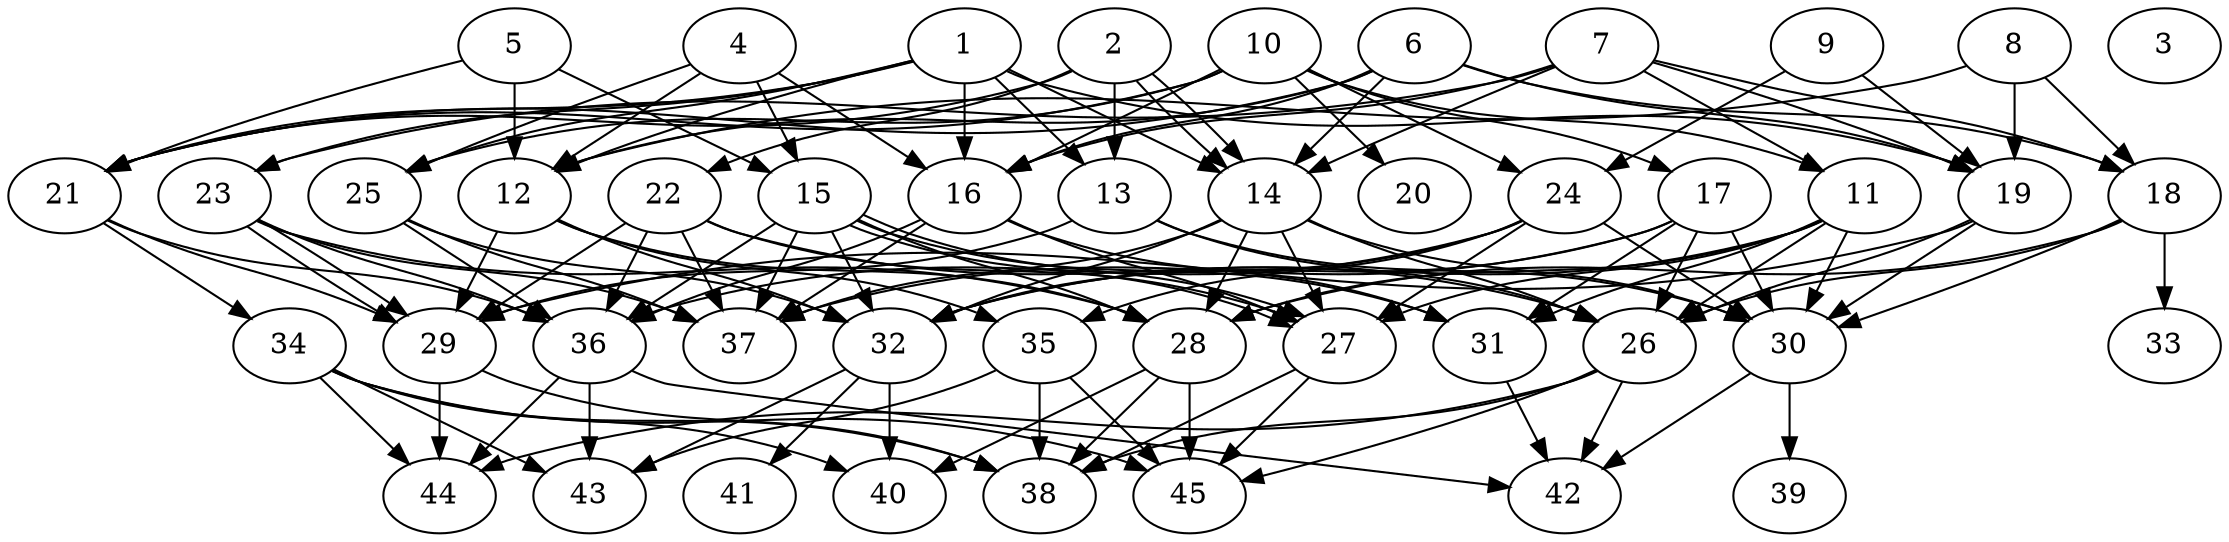 // DAG automatically generated by daggen at Thu Oct  3 14:07:23 2019
// ./daggen --dot -n 45 --ccr 0.3 --fat 0.7 --regular 0.7 --density 0.5 --mindata 5242880 --maxdata 52428800 
digraph G {
  1 [size="91869867", alpha="0.10", expect_size="27560960"] 
  1 -> 12 [size ="27560960"]
  1 -> 13 [size ="27560960"]
  1 -> 14 [size ="27560960"]
  1 -> 16 [size ="27560960"]
  1 -> 19 [size ="27560960"]
  1 -> 21 [size ="27560960"]
  1 -> 23 [size ="27560960"]
  1 -> 25 [size ="27560960"]
  2 [size="163420160", alpha="0.20", expect_size="49026048"] 
  2 -> 13 [size ="49026048"]
  2 -> 14 [size ="49026048"]
  2 -> 14 [size ="49026048"]
  2 -> 21 [size ="49026048"]
  2 -> 22 [size ="49026048"]
  3 [size="124532053", alpha="0.04", expect_size="37359616"] 
  4 [size="37990400", alpha="0.11", expect_size="11397120"] 
  4 -> 12 [size ="11397120"]
  4 -> 15 [size ="11397120"]
  4 -> 16 [size ="11397120"]
  4 -> 25 [size ="11397120"]
  5 [size="173632853", alpha="0.05", expect_size="52089856"] 
  5 -> 12 [size ="52089856"]
  5 -> 15 [size ="52089856"]
  5 -> 21 [size ="52089856"]
  6 [size="96266240", alpha="0.17", expect_size="28879872"] 
  6 -> 12 [size ="28879872"]
  6 -> 14 [size ="28879872"]
  6 -> 16 [size ="28879872"]
  6 -> 18 [size ="28879872"]
  6 -> 19 [size ="28879872"]
  6 -> 21 [size ="28879872"]
  7 [size="142759253", alpha="0.04", expect_size="42827776"] 
  7 -> 11 [size ="42827776"]
  7 -> 14 [size ="42827776"]
  7 -> 16 [size ="42827776"]
  7 -> 18 [size ="42827776"]
  7 -> 19 [size ="42827776"]
  7 -> 23 [size ="42827776"]
  8 [size="44076373", alpha="0.09", expect_size="13222912"] 
  8 -> 12 [size ="13222912"]
  8 -> 18 [size ="13222912"]
  8 -> 19 [size ="13222912"]
  9 [size="121763840", alpha="0.19", expect_size="36529152"] 
  9 -> 19 [size ="36529152"]
  9 -> 24 [size ="36529152"]
  10 [size="129771520", alpha="0.05", expect_size="38931456"] 
  10 -> 11 [size ="38931456"]
  10 -> 16 [size ="38931456"]
  10 -> 17 [size ="38931456"]
  10 -> 20 [size ="38931456"]
  10 -> 21 [size ="38931456"]
  10 -> 24 [size ="38931456"]
  10 -> 25 [size ="38931456"]
  11 [size="105284267", alpha="0.15", expect_size="31585280"] 
  11 -> 26 [size ="31585280"]
  11 -> 27 [size ="31585280"]
  11 -> 28 [size ="31585280"]
  11 -> 30 [size ="31585280"]
  11 -> 31 [size ="31585280"]
  11 -> 32 [size ="31585280"]
  12 [size="28900693", alpha="0.14", expect_size="8670208"] 
  12 -> 28 [size ="8670208"]
  12 -> 29 [size ="8670208"]
  12 -> 32 [size ="8670208"]
  12 -> 35 [size ="8670208"]
  13 [size="27316907", alpha="0.05", expect_size="8195072"] 
  13 -> 26 [size ="8195072"]
  13 -> 29 [size ="8195072"]
  13 -> 30 [size ="8195072"]
  14 [size="57050453", alpha="0.11", expect_size="17115136"] 
  14 -> 26 [size ="17115136"]
  14 -> 27 [size ="17115136"]
  14 -> 28 [size ="17115136"]
  14 -> 30 [size ="17115136"]
  14 -> 32 [size ="17115136"]
  14 -> 37 [size ="17115136"]
  15 [size="142789973", alpha="0.16", expect_size="42836992"] 
  15 -> 27 [size ="42836992"]
  15 -> 27 [size ="42836992"]
  15 -> 28 [size ="42836992"]
  15 -> 31 [size ="42836992"]
  15 -> 32 [size ="42836992"]
  15 -> 36 [size ="42836992"]
  15 -> 37 [size ="42836992"]
  16 [size="21391360", alpha="0.15", expect_size="6417408"] 
  16 -> 27 [size ="6417408"]
  16 -> 31 [size ="6417408"]
  16 -> 36 [size ="6417408"]
  16 -> 37 [size ="6417408"]
  17 [size="157969067", alpha="0.06", expect_size="47390720"] 
  17 -> 26 [size ="47390720"]
  17 -> 30 [size ="47390720"]
  17 -> 31 [size ="47390720"]
  17 -> 32 [size ="47390720"]
  17 -> 37 [size ="47390720"]
  18 [size="28419413", alpha="0.12", expect_size="8525824"] 
  18 -> 26 [size ="8525824"]
  18 -> 28 [size ="8525824"]
  18 -> 30 [size ="8525824"]
  18 -> 33 [size ="8525824"]
  19 [size="96651947", alpha="0.06", expect_size="28995584"] 
  19 -> 26 [size ="28995584"]
  19 -> 29 [size ="28995584"]
  19 -> 30 [size ="28995584"]
  20 [size="88132267", alpha="0.13", expect_size="26439680"] 
  21 [size="126078293", alpha="0.10", expect_size="37823488"] 
  21 -> 29 [size ="37823488"]
  21 -> 34 [size ="37823488"]
  21 -> 36 [size ="37823488"]
  22 [size="87313067", alpha="0.05", expect_size="26193920"] 
  22 -> 26 [size ="26193920"]
  22 -> 27 [size ="26193920"]
  22 -> 29 [size ="26193920"]
  22 -> 36 [size ="26193920"]
  22 -> 37 [size ="26193920"]
  23 [size="40823467", alpha="0.14", expect_size="12247040"] 
  23 -> 28 [size ="12247040"]
  23 -> 29 [size ="12247040"]
  23 -> 29 [size ="12247040"]
  23 -> 36 [size ="12247040"]
  23 -> 37 [size ="12247040"]
  24 [size="76639573", alpha="0.06", expect_size="22991872"] 
  24 -> 27 [size ="22991872"]
  24 -> 30 [size ="22991872"]
  24 -> 32 [size ="22991872"]
  24 -> 35 [size ="22991872"]
  24 -> 36 [size ="22991872"]
  25 [size="165696853", alpha="0.17", expect_size="49709056"] 
  25 -> 32 [size ="49709056"]
  25 -> 36 [size ="49709056"]
  25 -> 37 [size ="49709056"]
  26 [size="136270507", alpha="0.18", expect_size="40881152"] 
  26 -> 38 [size ="40881152"]
  26 -> 42 [size ="40881152"]
  26 -> 44 [size ="40881152"]
  26 -> 45 [size ="40881152"]
  27 [size="99979947", alpha="0.16", expect_size="29993984"] 
  27 -> 38 [size ="29993984"]
  27 -> 45 [size ="29993984"]
  28 [size="149121707", alpha="0.17", expect_size="44736512"] 
  28 -> 38 [size ="44736512"]
  28 -> 40 [size ="44736512"]
  28 -> 45 [size ="44736512"]
  29 [size="87446187", alpha="0.11", expect_size="26233856"] 
  29 -> 38 [size ="26233856"]
  29 -> 44 [size ="26233856"]
  30 [size="132608000", alpha="0.19", expect_size="39782400"] 
  30 -> 39 [size ="39782400"]
  30 -> 42 [size ="39782400"]
  31 [size="77919573", alpha="0.18", expect_size="23375872"] 
  31 -> 42 [size ="23375872"]
  32 [size="155067733", alpha="0.19", expect_size="46520320"] 
  32 -> 40 [size ="46520320"]
  32 -> 41 [size ="46520320"]
  32 -> 43 [size ="46520320"]
  33 [size="38133760", alpha="0.01", expect_size="11440128"] 
  34 [size="148753067", alpha="0.08", expect_size="44625920"] 
  34 -> 38 [size ="44625920"]
  34 -> 40 [size ="44625920"]
  34 -> 43 [size ="44625920"]
  34 -> 44 [size ="44625920"]
  34 -> 45 [size ="44625920"]
  35 [size="35584000", alpha="0.12", expect_size="10675200"] 
  35 -> 38 [size ="10675200"]
  35 -> 43 [size ="10675200"]
  35 -> 45 [size ="10675200"]
  36 [size="169355947", alpha="0.15", expect_size="50806784"] 
  36 -> 42 [size ="50806784"]
  36 -> 43 [size ="50806784"]
  36 -> 44 [size ="50806784"]
  37 [size="156999680", alpha="0.17", expect_size="47099904"] 
  38 [size="123805013", alpha="0.19", expect_size="37141504"] 
  39 [size="96372053", alpha="0.12", expect_size="28911616"] 
  40 [size="21698560", alpha="0.14", expect_size="6509568"] 
  41 [size="169376427", alpha="0.10", expect_size="50812928"] 
  42 [size="155347627", alpha="0.15", expect_size="46604288"] 
  43 [size="148333227", alpha="0.02", expect_size="44499968"] 
  44 [size="158170453", alpha="0.17", expect_size="47451136"] 
  45 [size="67150507", alpha="0.11", expect_size="20145152"] 
}

